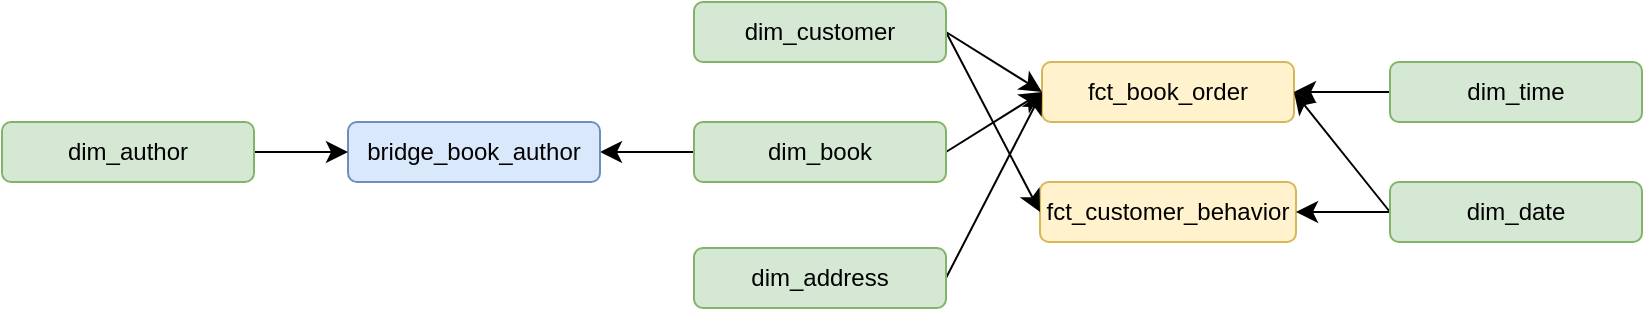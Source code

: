 <mxfile version="27.1.6">
  <diagram name="dwh_erd" id="c4JmlAxE6GxDs_y0Vj43">
    <mxGraphModel dx="1391" dy="615" grid="0" gridSize="10" guides="1" tooltips="1" connect="1" arrows="1" fold="1" page="0" pageScale="1" pageWidth="1169" pageHeight="827" math="0" shadow="0">
      <root>
        <mxCell id="0" />
        <mxCell id="1" parent="0" />
        <mxCell id="adYX-iNX98_D1kljVrt_-1" value="fct_book_order" style="rounded=1;whiteSpace=wrap;html=1;fillColor=#fff2cc;strokeColor=#d6b656;" vertex="1" parent="1">
          <mxGeometry x="137" y="200" width="126" height="30" as="geometry" />
        </mxCell>
        <mxCell id="adYX-iNX98_D1kljVrt_-2" value="fct_customer_behavior" style="rounded=1;whiteSpace=wrap;html=1;fillColor=#fff2cc;strokeColor=#d6b656;" vertex="1" parent="1">
          <mxGeometry x="136" y="260" width="128" height="30" as="geometry" />
        </mxCell>
        <mxCell id="adYX-iNX98_D1kljVrt_-14" style="edgeStyle=none;curved=1;rounded=0;orthogonalLoop=1;jettySize=auto;html=1;entryX=1;entryY=0.5;entryDx=0;entryDy=0;fontSize=12;startSize=8;endSize=8;exitX=0;exitY=0.5;exitDx=0;exitDy=0;" edge="1" parent="1" source="adYX-iNX98_D1kljVrt_-3" target="adYX-iNX98_D1kljVrt_-1">
          <mxGeometry relative="1" as="geometry" />
        </mxCell>
        <mxCell id="adYX-iNX98_D1kljVrt_-19" style="edgeStyle=none;curved=1;rounded=0;orthogonalLoop=1;jettySize=auto;html=1;entryX=1;entryY=0.5;entryDx=0;entryDy=0;fontSize=12;startSize=8;endSize=8;exitX=0;exitY=0.5;exitDx=0;exitDy=0;" edge="1" parent="1" source="adYX-iNX98_D1kljVrt_-3" target="adYX-iNX98_D1kljVrt_-2">
          <mxGeometry relative="1" as="geometry" />
        </mxCell>
        <mxCell id="adYX-iNX98_D1kljVrt_-3" value="dim_date" style="rounded=1;whiteSpace=wrap;html=1;fillColor=#d5e8d4;strokeColor=#82b366;" vertex="1" parent="1">
          <mxGeometry x="311" y="260" width="126" height="30" as="geometry" />
        </mxCell>
        <mxCell id="adYX-iNX98_D1kljVrt_-16" style="edgeStyle=none;curved=1;rounded=0;orthogonalLoop=1;jettySize=auto;html=1;entryX=1;entryY=0.5;entryDx=0;entryDy=0;fontSize=12;startSize=8;endSize=8;exitX=0;exitY=0.5;exitDx=0;exitDy=0;" edge="1" parent="1" source="adYX-iNX98_D1kljVrt_-4" target="adYX-iNX98_D1kljVrt_-1">
          <mxGeometry relative="1" as="geometry" />
        </mxCell>
        <mxCell id="adYX-iNX98_D1kljVrt_-4" value="dim_time" style="rounded=1;whiteSpace=wrap;html=1;fillColor=#d5e8d4;strokeColor=#82b366;" vertex="1" parent="1">
          <mxGeometry x="311" y="200" width="126" height="30" as="geometry" />
        </mxCell>
        <mxCell id="adYX-iNX98_D1kljVrt_-10" style="edgeStyle=none;curved=1;rounded=0;orthogonalLoop=1;jettySize=auto;html=1;entryX=0;entryY=0.5;entryDx=0;entryDy=0;fontSize=12;startSize=8;endSize=8;exitX=1;exitY=0.5;exitDx=0;exitDy=0;" edge="1" parent="1" source="adYX-iNX98_D1kljVrt_-5" target="adYX-iNX98_D1kljVrt_-1">
          <mxGeometry relative="1" as="geometry" />
        </mxCell>
        <mxCell id="adYX-iNX98_D1kljVrt_-15" style="edgeStyle=none;curved=1;rounded=0;orthogonalLoop=1;jettySize=auto;html=1;entryX=0;entryY=0.5;entryDx=0;entryDy=0;fontSize=12;startSize=8;endSize=8;exitX=1;exitY=0.5;exitDx=0;exitDy=0;" edge="1" parent="1" source="adYX-iNX98_D1kljVrt_-5" target="adYX-iNX98_D1kljVrt_-2">
          <mxGeometry relative="1" as="geometry" />
        </mxCell>
        <mxCell id="adYX-iNX98_D1kljVrt_-5" value="dim_customer" style="rounded=1;whiteSpace=wrap;html=1;fillColor=#d5e8d4;strokeColor=#82b366;" vertex="1" parent="1">
          <mxGeometry x="-37" y="170" width="126" height="30" as="geometry" />
        </mxCell>
        <mxCell id="adYX-iNX98_D1kljVrt_-13" style="edgeStyle=none;curved=1;rounded=0;orthogonalLoop=1;jettySize=auto;html=1;entryX=0;entryY=0.5;entryDx=0;entryDy=0;fontSize=12;startSize=8;endSize=8;exitX=1;exitY=0.5;exitDx=0;exitDy=0;" edge="1" parent="1" source="adYX-iNX98_D1kljVrt_-6" target="adYX-iNX98_D1kljVrt_-1">
          <mxGeometry relative="1" as="geometry" />
        </mxCell>
        <mxCell id="adYX-iNX98_D1kljVrt_-6" value="dim_address" style="rounded=1;whiteSpace=wrap;html=1;fillColor=#d5e8d4;strokeColor=#82b366;" vertex="1" parent="1">
          <mxGeometry x="-37" y="293" width="126" height="30" as="geometry" />
        </mxCell>
        <mxCell id="adYX-iNX98_D1kljVrt_-11" style="edgeStyle=none;curved=1;rounded=0;orthogonalLoop=1;jettySize=auto;html=1;entryX=0;entryY=0.5;entryDx=0;entryDy=0;fontSize=12;startSize=8;endSize=8;exitX=1;exitY=0.5;exitDx=0;exitDy=0;" edge="1" parent="1" source="adYX-iNX98_D1kljVrt_-7" target="adYX-iNX98_D1kljVrt_-1">
          <mxGeometry relative="1" as="geometry" />
        </mxCell>
        <mxCell id="adYX-iNX98_D1kljVrt_-17" style="edgeStyle=none;curved=1;rounded=0;orthogonalLoop=1;jettySize=auto;html=1;entryX=1;entryY=0.5;entryDx=0;entryDy=0;fontSize=12;startSize=8;endSize=8;" edge="1" parent="1" source="adYX-iNX98_D1kljVrt_-7" target="adYX-iNX98_D1kljVrt_-8">
          <mxGeometry relative="1" as="geometry" />
        </mxCell>
        <mxCell id="adYX-iNX98_D1kljVrt_-7" value="&lt;div&gt;dim_book&lt;/div&gt;" style="rounded=1;whiteSpace=wrap;html=1;fillColor=#d5e8d4;strokeColor=#82b366;" vertex="1" parent="1">
          <mxGeometry x="-37" y="230" width="126" height="30" as="geometry" />
        </mxCell>
        <mxCell id="adYX-iNX98_D1kljVrt_-8" value="bridge_book_author" style="rounded=1;whiteSpace=wrap;html=1;fillColor=#dae8fc;strokeColor=#6c8ebf;" vertex="1" parent="1">
          <mxGeometry x="-210" y="230" width="126" height="30" as="geometry" />
        </mxCell>
        <mxCell id="adYX-iNX98_D1kljVrt_-18" style="edgeStyle=none;curved=1;rounded=0;orthogonalLoop=1;jettySize=auto;html=1;entryX=0;entryY=0.5;entryDx=0;entryDy=0;fontSize=12;startSize=8;endSize=8;" edge="1" parent="1" source="adYX-iNX98_D1kljVrt_-9" target="adYX-iNX98_D1kljVrt_-8">
          <mxGeometry relative="1" as="geometry" />
        </mxCell>
        <mxCell id="adYX-iNX98_D1kljVrt_-9" value="dim_author" style="rounded=1;whiteSpace=wrap;html=1;fillColor=#d5e8d4;strokeColor=#82b366;" vertex="1" parent="1">
          <mxGeometry x="-383" y="230" width="126" height="30" as="geometry" />
        </mxCell>
      </root>
    </mxGraphModel>
  </diagram>
</mxfile>
